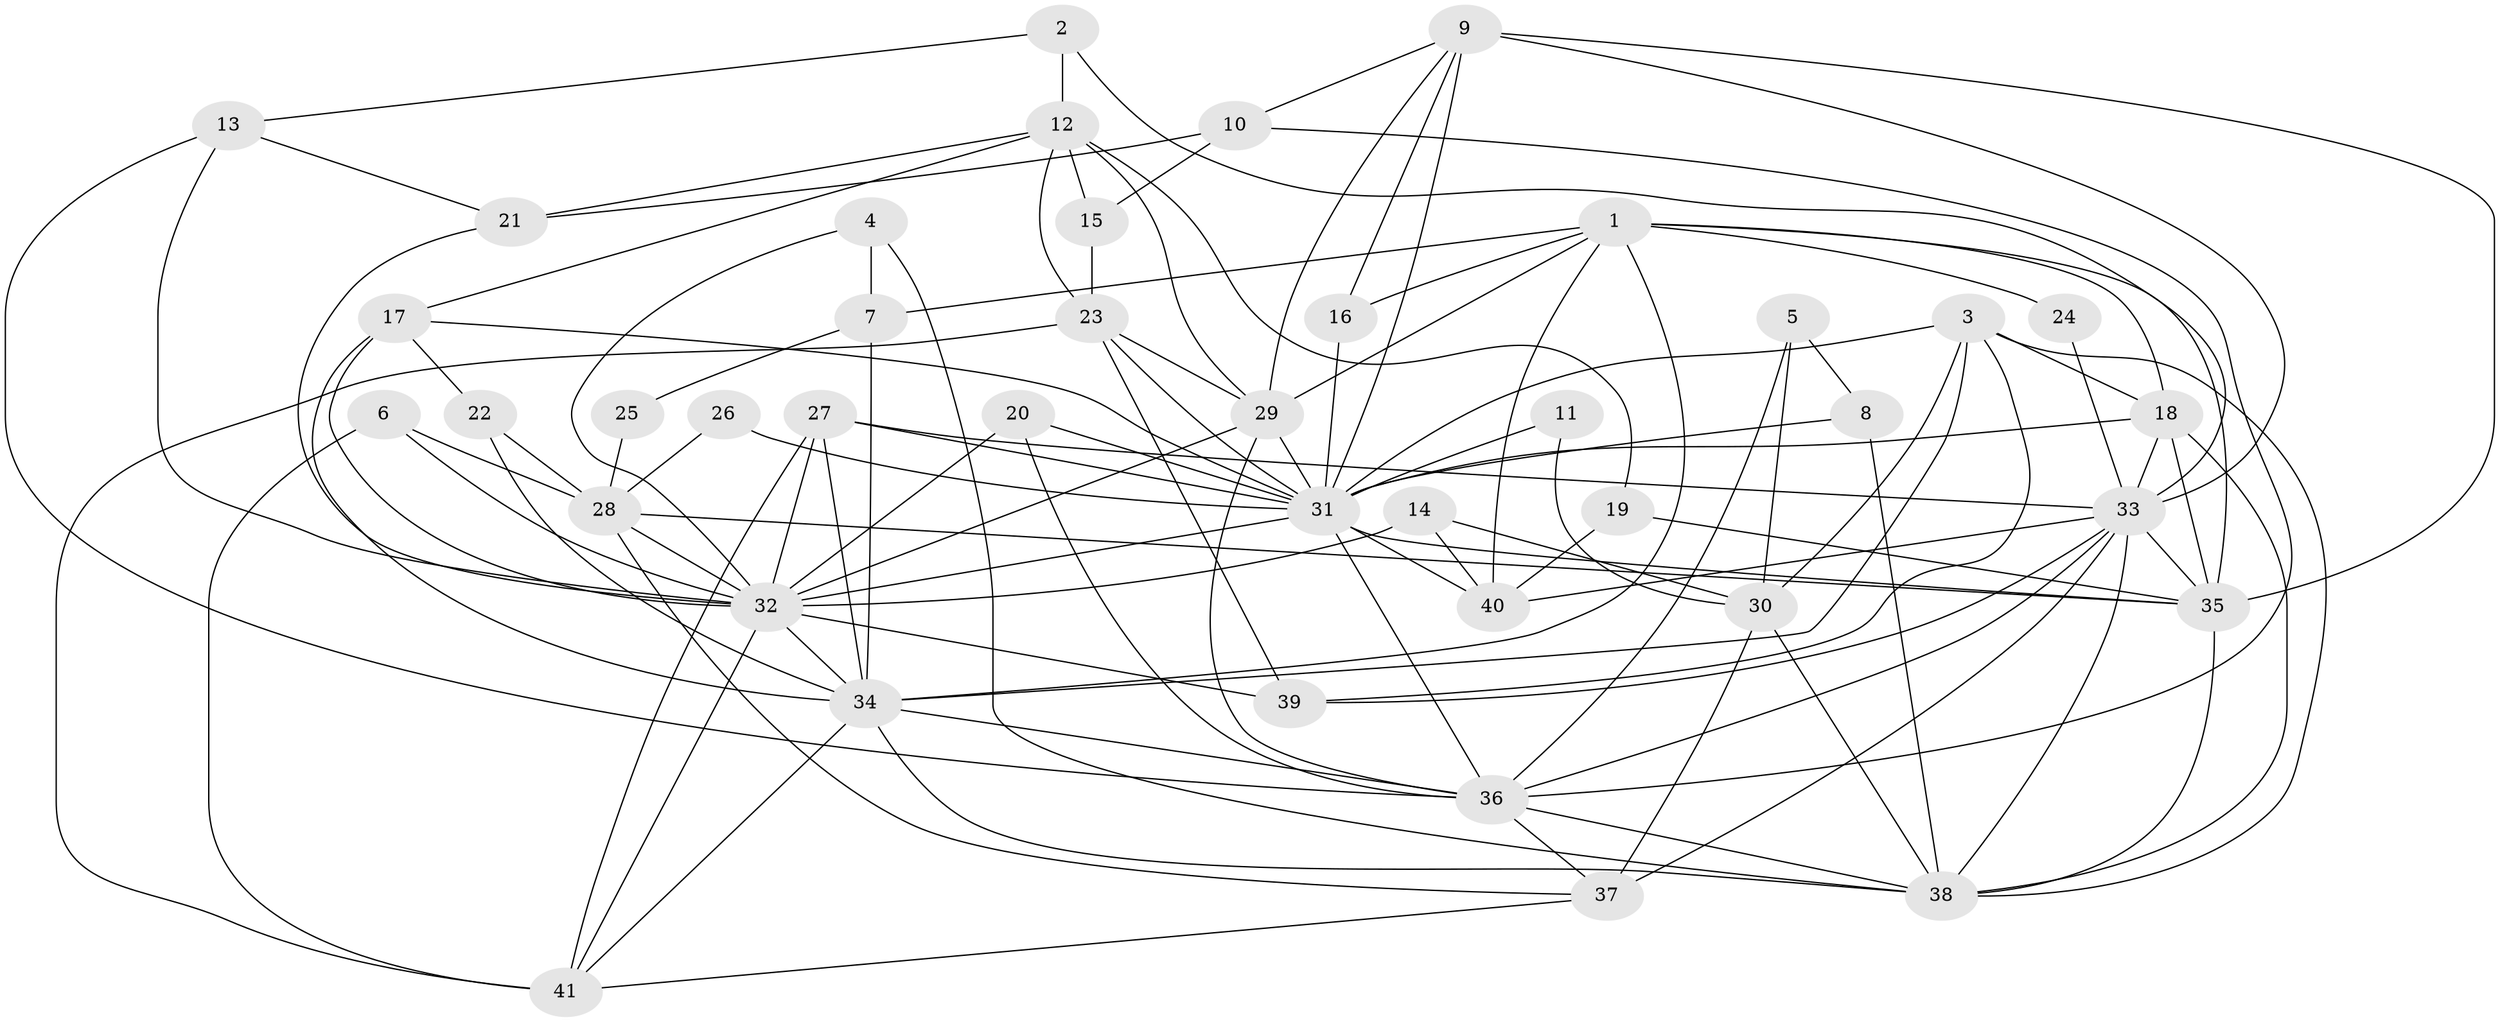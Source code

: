 // original degree distribution, {6: 0.08536585365853659, 4: 0.2682926829268293, 5: 0.15853658536585366, 3: 0.2804878048780488, 2: 0.14634146341463414, 7: 0.024390243902439025, 9: 0.024390243902439025, 8: 0.012195121951219513}
// Generated by graph-tools (version 1.1) at 2025/26/03/09/25 03:26:16]
// undirected, 41 vertices, 112 edges
graph export_dot {
graph [start="1"]
  node [color=gray90,style=filled];
  1;
  2;
  3;
  4;
  5;
  6;
  7;
  8;
  9;
  10;
  11;
  12;
  13;
  14;
  15;
  16;
  17;
  18;
  19;
  20;
  21;
  22;
  23;
  24;
  25;
  26;
  27;
  28;
  29;
  30;
  31;
  32;
  33;
  34;
  35;
  36;
  37;
  38;
  39;
  40;
  41;
  1 -- 7 [weight=1.0];
  1 -- 16 [weight=1.0];
  1 -- 18 [weight=1.0];
  1 -- 24 [weight=1.0];
  1 -- 29 [weight=1.0];
  1 -- 34 [weight=1.0];
  1 -- 35 [weight=1.0];
  1 -- 40 [weight=1.0];
  2 -- 12 [weight=1.0];
  2 -- 13 [weight=1.0];
  2 -- 33 [weight=1.0];
  3 -- 18 [weight=1.0];
  3 -- 30 [weight=1.0];
  3 -- 31 [weight=1.0];
  3 -- 34 [weight=2.0];
  3 -- 38 [weight=1.0];
  3 -- 39 [weight=1.0];
  4 -- 7 [weight=1.0];
  4 -- 32 [weight=1.0];
  4 -- 38 [weight=1.0];
  5 -- 8 [weight=1.0];
  5 -- 30 [weight=1.0];
  5 -- 36 [weight=1.0];
  6 -- 28 [weight=1.0];
  6 -- 32 [weight=1.0];
  6 -- 41 [weight=1.0];
  7 -- 25 [weight=1.0];
  7 -- 34 [weight=1.0];
  8 -- 31 [weight=1.0];
  8 -- 38 [weight=1.0];
  9 -- 10 [weight=1.0];
  9 -- 16 [weight=1.0];
  9 -- 29 [weight=1.0];
  9 -- 31 [weight=2.0];
  9 -- 33 [weight=1.0];
  9 -- 35 [weight=1.0];
  10 -- 15 [weight=1.0];
  10 -- 21 [weight=1.0];
  10 -- 36 [weight=1.0];
  11 -- 30 [weight=1.0];
  11 -- 31 [weight=1.0];
  12 -- 15 [weight=1.0];
  12 -- 17 [weight=1.0];
  12 -- 19 [weight=1.0];
  12 -- 21 [weight=1.0];
  12 -- 23 [weight=1.0];
  12 -- 29 [weight=1.0];
  13 -- 21 [weight=1.0];
  13 -- 32 [weight=1.0];
  13 -- 36 [weight=1.0];
  14 -- 30 [weight=1.0];
  14 -- 32 [weight=1.0];
  14 -- 40 [weight=1.0];
  15 -- 23 [weight=1.0];
  16 -- 31 [weight=1.0];
  17 -- 22 [weight=1.0];
  17 -- 31 [weight=1.0];
  17 -- 32 [weight=2.0];
  17 -- 34 [weight=1.0];
  18 -- 31 [weight=1.0];
  18 -- 33 [weight=2.0];
  18 -- 35 [weight=1.0];
  18 -- 38 [weight=1.0];
  19 -- 35 [weight=1.0];
  19 -- 40 [weight=1.0];
  20 -- 31 [weight=1.0];
  20 -- 32 [weight=1.0];
  20 -- 36 [weight=1.0];
  21 -- 32 [weight=1.0];
  22 -- 28 [weight=1.0];
  22 -- 34 [weight=2.0];
  23 -- 29 [weight=1.0];
  23 -- 31 [weight=1.0];
  23 -- 39 [weight=1.0];
  23 -- 41 [weight=1.0];
  24 -- 33 [weight=1.0];
  25 -- 28 [weight=1.0];
  26 -- 28 [weight=1.0];
  26 -- 31 [weight=2.0];
  27 -- 31 [weight=1.0];
  27 -- 32 [weight=1.0];
  27 -- 33 [weight=1.0];
  27 -- 34 [weight=1.0];
  27 -- 41 [weight=1.0];
  28 -- 32 [weight=1.0];
  28 -- 35 [weight=1.0];
  28 -- 37 [weight=1.0];
  29 -- 31 [weight=1.0];
  29 -- 32 [weight=1.0];
  29 -- 36 [weight=1.0];
  30 -- 37 [weight=2.0];
  30 -- 38 [weight=1.0];
  31 -- 32 [weight=1.0];
  31 -- 35 [weight=1.0];
  31 -- 36 [weight=1.0];
  31 -- 40 [weight=1.0];
  32 -- 34 [weight=1.0];
  32 -- 39 [weight=1.0];
  32 -- 41 [weight=1.0];
  33 -- 35 [weight=1.0];
  33 -- 36 [weight=1.0];
  33 -- 37 [weight=1.0];
  33 -- 38 [weight=1.0];
  33 -- 39 [weight=1.0];
  33 -- 40 [weight=1.0];
  34 -- 36 [weight=1.0];
  34 -- 38 [weight=1.0];
  34 -- 41 [weight=1.0];
  35 -- 38 [weight=1.0];
  36 -- 37 [weight=1.0];
  36 -- 38 [weight=1.0];
  37 -- 41 [weight=1.0];
}
